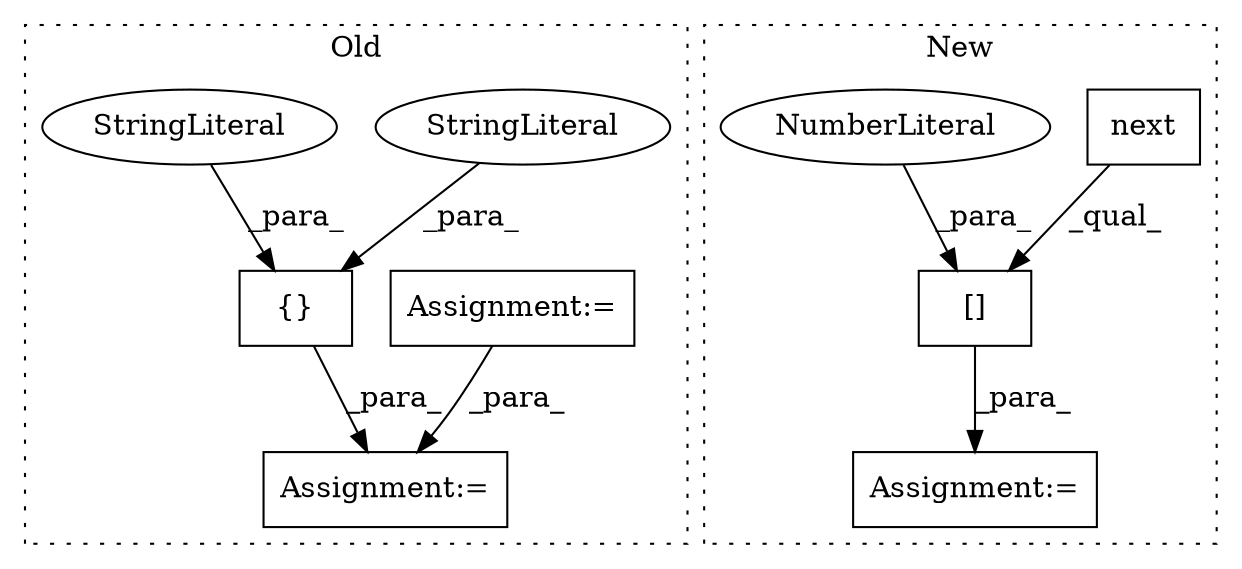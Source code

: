 digraph G {
subgraph cluster0 {
1 [label="{}" a="4" s="6277,6308" l="1,1" shape="box"];
4 [label="Assignment:=" a="7" s="6403" l="1" shape="box"];
5 [label="Assignment:=" a="7" s="6319" l="1" shape="box"];
6 [label="StringLiteral" a="45" s="6278" l="4" shape="ellipse"];
9 [label="StringLiteral" a="45" s="6283" l="9" shape="ellipse"];
label = "Old";
style="dotted";
}
subgraph cluster1 {
2 [label="next" a="32" s="6566,6593" l="5,1" shape="box"];
3 [label="Assignment:=" a="7" s="6565" l="1" shape="box"];
7 [label="[]" a="2" s="6566,6596" l="29,1" shape="box"];
8 [label="NumberLiteral" a="34" s="6595" l="1" shape="ellipse"];
label = "New";
style="dotted";
}
1 -> 4 [label="_para_"];
2 -> 7 [label="_qual_"];
5 -> 4 [label="_para_"];
6 -> 1 [label="_para_"];
7 -> 3 [label="_para_"];
8 -> 7 [label="_para_"];
9 -> 1 [label="_para_"];
}